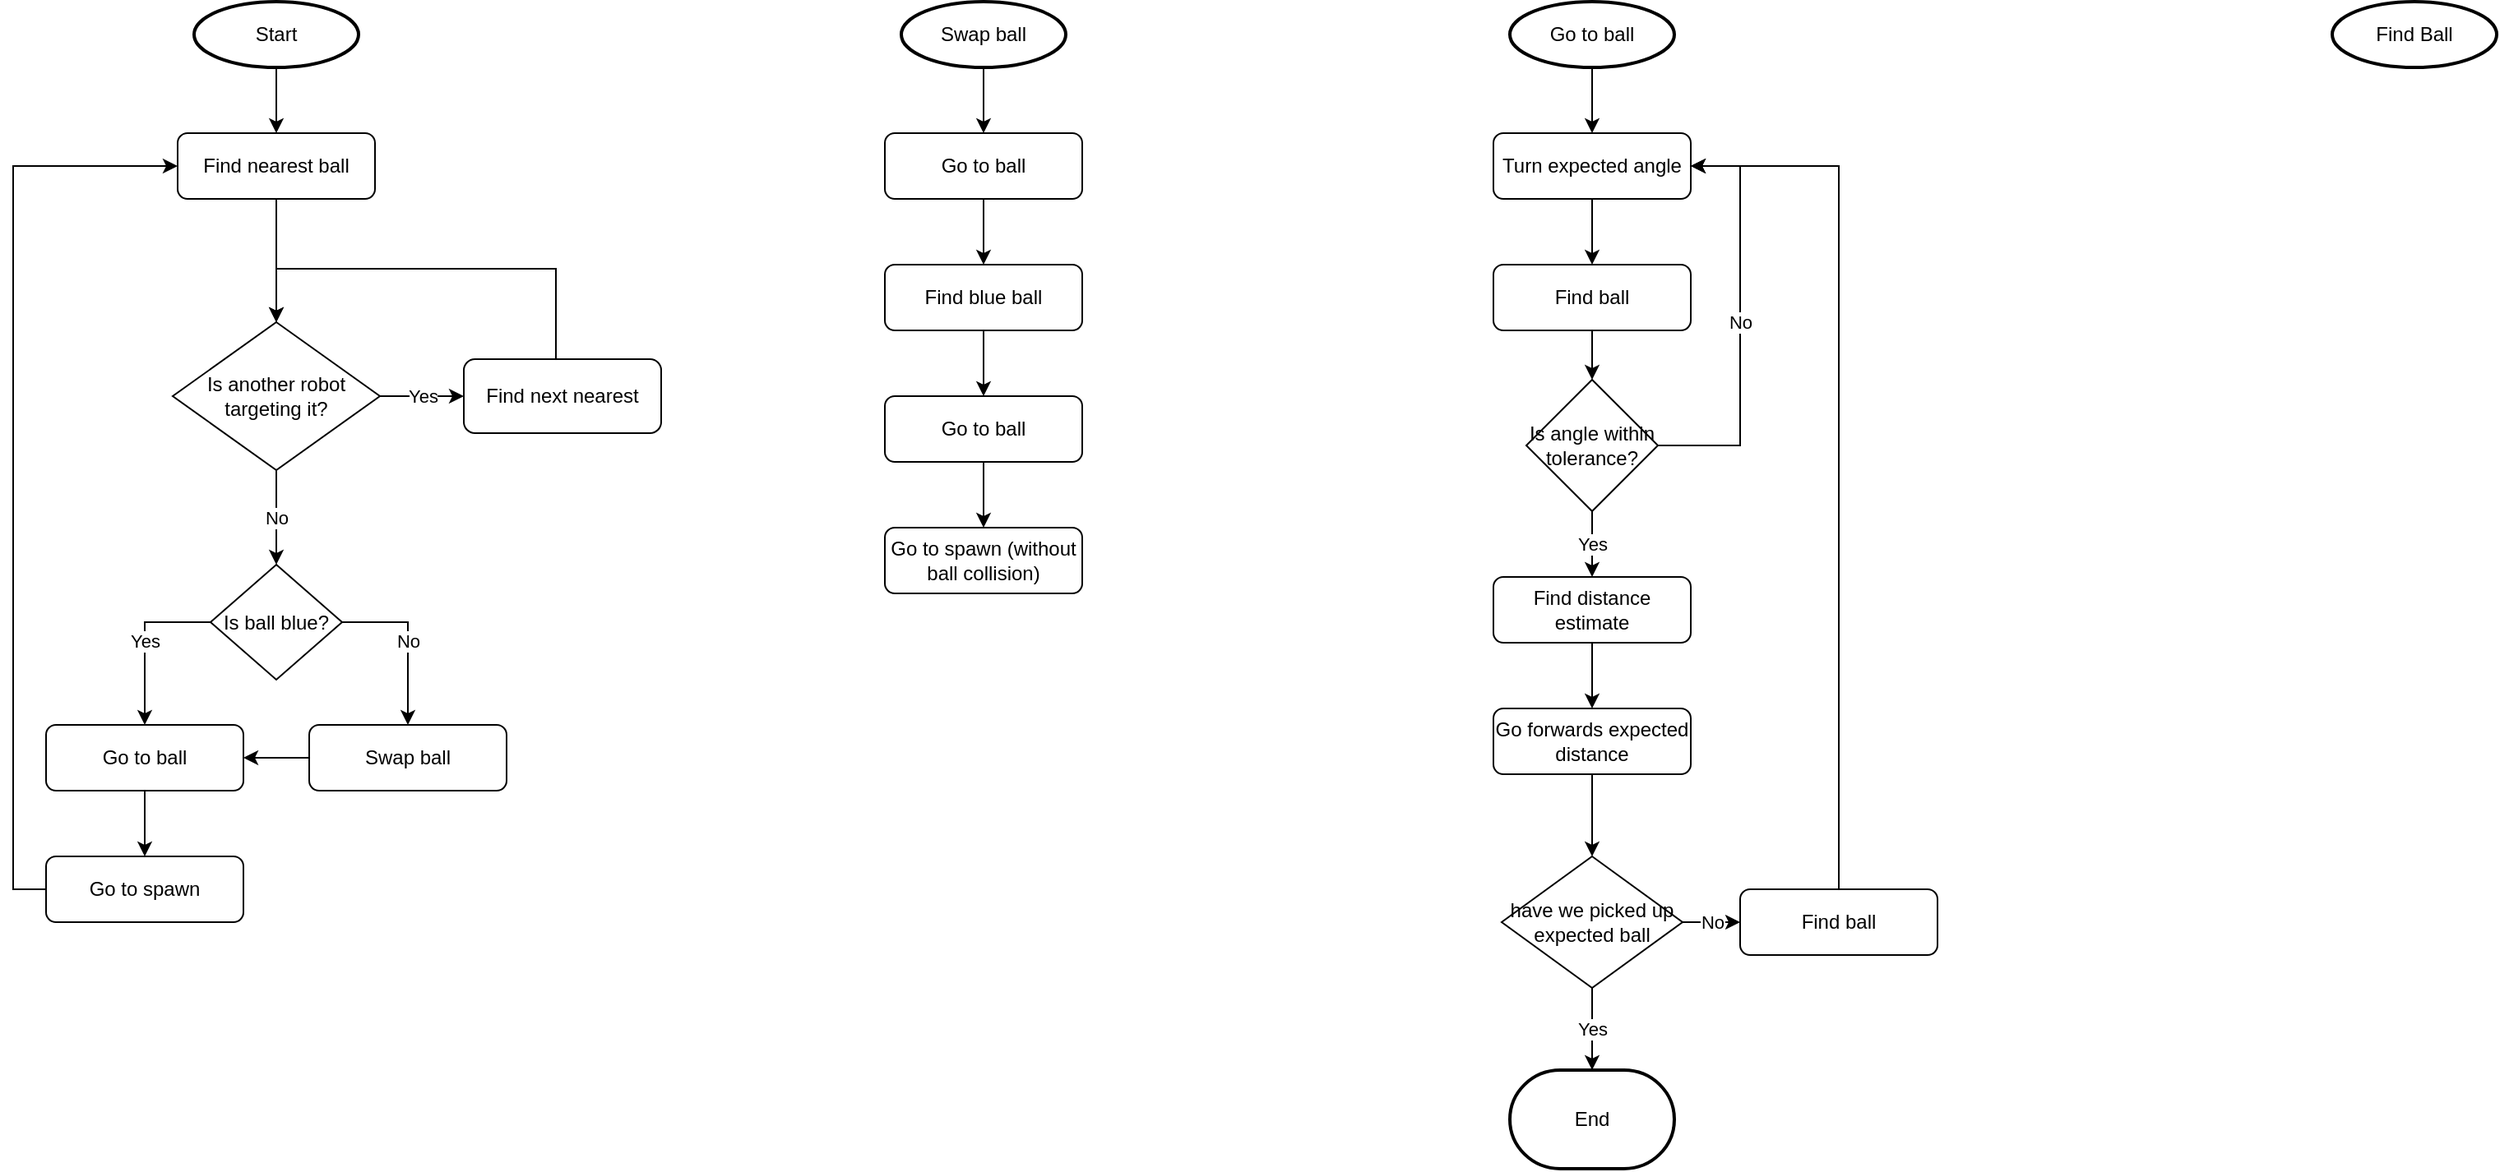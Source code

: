 <mxfile version="22.1.5" type="device">
  <diagram id="C5RBs43oDa-KdzZeNtuy" name="Page-1">
    <mxGraphModel dx="2004" dy="1106" grid="1" gridSize="10" guides="1" tooltips="1" connect="1" arrows="1" fold="1" page="1" pageScale="1" pageWidth="827" pageHeight="1169" math="0" shadow="0">
      <root>
        <mxCell id="WIyWlLk6GJQsqaUBKTNV-0" />
        <mxCell id="WIyWlLk6GJQsqaUBKTNV-1" parent="WIyWlLk6GJQsqaUBKTNV-0" />
        <mxCell id="GLT_qzx9ewXfkXnBj9v7-14" style="edgeStyle=orthogonalEdgeStyle;rounded=0;orthogonalLoop=1;jettySize=auto;html=1;" edge="1" parent="WIyWlLk6GJQsqaUBKTNV-1" source="WIyWlLk6GJQsqaUBKTNV-3" target="GLT_qzx9ewXfkXnBj9v7-7">
          <mxGeometry relative="1" as="geometry" />
        </mxCell>
        <mxCell id="WIyWlLk6GJQsqaUBKTNV-3" value="Find nearest ball" style="rounded=1;whiteSpace=wrap;html=1;fontSize=12;glass=0;strokeWidth=1;shadow=0;" parent="WIyWlLk6GJQsqaUBKTNV-1" vertex="1">
          <mxGeometry x="180" y="120" width="120" height="40" as="geometry" />
        </mxCell>
        <mxCell id="GLT_qzx9ewXfkXnBj9v7-11" value="Yes" style="edgeStyle=orthogonalEdgeStyle;rounded=0;orthogonalLoop=1;jettySize=auto;html=1;" edge="1" parent="WIyWlLk6GJQsqaUBKTNV-1" source="GLT_qzx9ewXfkXnBj9v7-7" target="GLT_qzx9ewXfkXnBj9v7-10">
          <mxGeometry relative="1" as="geometry" />
        </mxCell>
        <mxCell id="GLT_qzx9ewXfkXnBj9v7-13" value="&lt;div&gt;No&lt;/div&gt;" style="edgeStyle=orthogonalEdgeStyle;rounded=0;orthogonalLoop=1;jettySize=auto;html=1;" edge="1" parent="WIyWlLk6GJQsqaUBKTNV-1" source="GLT_qzx9ewXfkXnBj9v7-7" target="GLT_qzx9ewXfkXnBj9v7-9">
          <mxGeometry relative="1" as="geometry">
            <Array as="points">
              <mxPoint x="240" y="332.5" />
              <mxPoint x="240" y="332.5" />
            </Array>
          </mxGeometry>
        </mxCell>
        <mxCell id="GLT_qzx9ewXfkXnBj9v7-7" value="Is another robot targeting it?" style="rhombus;whiteSpace=wrap;html=1;" vertex="1" parent="WIyWlLk6GJQsqaUBKTNV-1">
          <mxGeometry x="177" y="235" width="126" height="90" as="geometry" />
        </mxCell>
        <mxCell id="GLT_qzx9ewXfkXnBj9v7-18" value="No" style="edgeStyle=orthogonalEdgeStyle;rounded=0;orthogonalLoop=1;jettySize=auto;html=1;" edge="1" parent="WIyWlLk6GJQsqaUBKTNV-1" source="GLT_qzx9ewXfkXnBj9v7-9" target="GLT_qzx9ewXfkXnBj9v7-17">
          <mxGeometry relative="1" as="geometry">
            <Array as="points">
              <mxPoint x="320" y="417.5" />
            </Array>
          </mxGeometry>
        </mxCell>
        <mxCell id="GLT_qzx9ewXfkXnBj9v7-19" value="Yes" style="edgeStyle=orthogonalEdgeStyle;rounded=0;orthogonalLoop=1;jettySize=auto;html=1;" edge="1" parent="WIyWlLk6GJQsqaUBKTNV-1" source="GLT_qzx9ewXfkXnBj9v7-9" target="GLT_qzx9ewXfkXnBj9v7-16">
          <mxGeometry relative="1" as="geometry">
            <Array as="points">
              <mxPoint x="160" y="417.5" />
            </Array>
          </mxGeometry>
        </mxCell>
        <mxCell id="GLT_qzx9ewXfkXnBj9v7-9" value="Is ball blue?" style="rhombus;whiteSpace=wrap;html=1;" vertex="1" parent="WIyWlLk6GJQsqaUBKTNV-1">
          <mxGeometry x="200" y="382.5" width="80" height="70" as="geometry" />
        </mxCell>
        <mxCell id="GLT_qzx9ewXfkXnBj9v7-42" style="edgeStyle=orthogonalEdgeStyle;rounded=0;orthogonalLoop=1;jettySize=auto;html=1;entryX=0.5;entryY=0;entryDx=0;entryDy=0;" edge="1" parent="WIyWlLk6GJQsqaUBKTNV-1" source="GLT_qzx9ewXfkXnBj9v7-10" target="GLT_qzx9ewXfkXnBj9v7-7">
          <mxGeometry relative="1" as="geometry">
            <Array as="points">
              <mxPoint x="410" y="202.5" />
              <mxPoint x="240" y="202.5" />
            </Array>
          </mxGeometry>
        </mxCell>
        <mxCell id="GLT_qzx9ewXfkXnBj9v7-10" value="Find next nearest" style="rounded=1;whiteSpace=wrap;html=1;" vertex="1" parent="WIyWlLk6GJQsqaUBKTNV-1">
          <mxGeometry x="354" y="257.5" width="120" height="45" as="geometry" />
        </mxCell>
        <mxCell id="GLT_qzx9ewXfkXnBj9v7-94" style="edgeStyle=orthogonalEdgeStyle;rounded=0;orthogonalLoop=1;jettySize=auto;html=1;entryX=0.5;entryY=0;entryDx=0;entryDy=0;" edge="1" parent="WIyWlLk6GJQsqaUBKTNV-1" source="GLT_qzx9ewXfkXnBj9v7-16" target="GLT_qzx9ewXfkXnBj9v7-43">
          <mxGeometry relative="1" as="geometry" />
        </mxCell>
        <mxCell id="GLT_qzx9ewXfkXnBj9v7-16" value="Go to ball" style="rounded=1;whiteSpace=wrap;html=1;" vertex="1" parent="WIyWlLk6GJQsqaUBKTNV-1">
          <mxGeometry x="100" y="480" width="120" height="40" as="geometry" />
        </mxCell>
        <mxCell id="GLT_qzx9ewXfkXnBj9v7-92" style="edgeStyle=orthogonalEdgeStyle;rounded=0;orthogonalLoop=1;jettySize=auto;html=1;" edge="1" parent="WIyWlLk6GJQsqaUBKTNV-1" source="GLT_qzx9ewXfkXnBj9v7-17" target="GLT_qzx9ewXfkXnBj9v7-16">
          <mxGeometry relative="1" as="geometry" />
        </mxCell>
        <mxCell id="GLT_qzx9ewXfkXnBj9v7-17" value="Swap ball" style="rounded=1;whiteSpace=wrap;html=1;" vertex="1" parent="WIyWlLk6GJQsqaUBKTNV-1">
          <mxGeometry x="260" y="480" width="120" height="40" as="geometry" />
        </mxCell>
        <mxCell id="GLT_qzx9ewXfkXnBj9v7-28" style="edgeStyle=orthogonalEdgeStyle;rounded=0;orthogonalLoop=1;jettySize=auto;html=1;" edge="1" parent="WIyWlLk6GJQsqaUBKTNV-1" source="GLT_qzx9ewXfkXnBj9v7-22" target="GLT_qzx9ewXfkXnBj9v7-25">
          <mxGeometry relative="1" as="geometry" />
        </mxCell>
        <mxCell id="GLT_qzx9ewXfkXnBj9v7-22" value="Swap ball" style="strokeWidth=2;html=1;shape=mxgraph.flowchart.start_2;whiteSpace=wrap;" vertex="1" parent="WIyWlLk6GJQsqaUBKTNV-1">
          <mxGeometry x="620" y="40" width="100" height="40" as="geometry" />
        </mxCell>
        <mxCell id="GLT_qzx9ewXfkXnBj9v7-24" style="edgeStyle=orthogonalEdgeStyle;rounded=0;orthogonalLoop=1;jettySize=auto;html=1;entryX=0.5;entryY=0;entryDx=0;entryDy=0;" edge="1" parent="WIyWlLk6GJQsqaUBKTNV-1" source="GLT_qzx9ewXfkXnBj9v7-23" target="WIyWlLk6GJQsqaUBKTNV-3">
          <mxGeometry relative="1" as="geometry" />
        </mxCell>
        <mxCell id="GLT_qzx9ewXfkXnBj9v7-23" value="Start" style="strokeWidth=2;html=1;shape=mxgraph.flowchart.start_2;whiteSpace=wrap;" vertex="1" parent="WIyWlLk6GJQsqaUBKTNV-1">
          <mxGeometry x="190" y="40" width="100" height="40" as="geometry" />
        </mxCell>
        <mxCell id="GLT_qzx9ewXfkXnBj9v7-30" style="edgeStyle=orthogonalEdgeStyle;rounded=0;orthogonalLoop=1;jettySize=auto;html=1;" edge="1" parent="WIyWlLk6GJQsqaUBKTNV-1" source="GLT_qzx9ewXfkXnBj9v7-25" target="GLT_qzx9ewXfkXnBj9v7-29">
          <mxGeometry relative="1" as="geometry" />
        </mxCell>
        <mxCell id="GLT_qzx9ewXfkXnBj9v7-25" value="Go to ball" style="rounded=1;whiteSpace=wrap;html=1;" vertex="1" parent="WIyWlLk6GJQsqaUBKTNV-1">
          <mxGeometry x="610" y="120" width="120" height="40" as="geometry" />
        </mxCell>
        <mxCell id="GLT_qzx9ewXfkXnBj9v7-38" style="edgeStyle=orthogonalEdgeStyle;rounded=0;orthogonalLoop=1;jettySize=auto;html=1;" edge="1" parent="WIyWlLk6GJQsqaUBKTNV-1" source="GLT_qzx9ewXfkXnBj9v7-29" target="GLT_qzx9ewXfkXnBj9v7-37">
          <mxGeometry relative="1" as="geometry" />
        </mxCell>
        <mxCell id="GLT_qzx9ewXfkXnBj9v7-29" value="Find blue ball" style="rounded=1;whiteSpace=wrap;html=1;fontSize=12;glass=0;strokeWidth=1;shadow=0;" vertex="1" parent="WIyWlLk6GJQsqaUBKTNV-1">
          <mxGeometry x="610" y="200" width="120" height="40" as="geometry" />
        </mxCell>
        <mxCell id="GLT_qzx9ewXfkXnBj9v7-40" style="edgeStyle=orthogonalEdgeStyle;rounded=0;orthogonalLoop=1;jettySize=auto;html=1;" edge="1" parent="WIyWlLk6GJQsqaUBKTNV-1" source="GLT_qzx9ewXfkXnBj9v7-37" target="GLT_qzx9ewXfkXnBj9v7-39">
          <mxGeometry relative="1" as="geometry" />
        </mxCell>
        <mxCell id="GLT_qzx9ewXfkXnBj9v7-37" value="Go to ball" style="rounded=1;whiteSpace=wrap;html=1;fontSize=12;glass=0;strokeWidth=1;shadow=0;" vertex="1" parent="WIyWlLk6GJQsqaUBKTNV-1">
          <mxGeometry x="610" y="280" width="120" height="40" as="geometry" />
        </mxCell>
        <mxCell id="GLT_qzx9ewXfkXnBj9v7-39" value="Go to spawn (without ball collision)" style="rounded=1;whiteSpace=wrap;html=1;fontSize=12;glass=0;strokeWidth=1;shadow=0;" vertex="1" parent="WIyWlLk6GJQsqaUBKTNV-1">
          <mxGeometry x="610" y="360" width="120" height="40" as="geometry" />
        </mxCell>
        <mxCell id="GLT_qzx9ewXfkXnBj9v7-93" style="edgeStyle=orthogonalEdgeStyle;rounded=0;orthogonalLoop=1;jettySize=auto;html=1;entryX=0;entryY=0.5;entryDx=0;entryDy=0;" edge="1" parent="WIyWlLk6GJQsqaUBKTNV-1" source="GLT_qzx9ewXfkXnBj9v7-43" target="WIyWlLk6GJQsqaUBKTNV-3">
          <mxGeometry relative="1" as="geometry">
            <Array as="points">
              <mxPoint x="80" y="580" />
              <mxPoint x="80" y="140" />
            </Array>
          </mxGeometry>
        </mxCell>
        <mxCell id="GLT_qzx9ewXfkXnBj9v7-43" value="Go to spawn" style="rounded=1;whiteSpace=wrap;html=1;fontSize=12;glass=0;strokeWidth=1;shadow=0;" vertex="1" parent="WIyWlLk6GJQsqaUBKTNV-1">
          <mxGeometry x="100" y="560" width="120" height="40" as="geometry" />
        </mxCell>
        <mxCell id="GLT_qzx9ewXfkXnBj9v7-95" style="edgeStyle=orthogonalEdgeStyle;rounded=0;orthogonalLoop=1;jettySize=auto;html=1;" edge="1" parent="WIyWlLk6GJQsqaUBKTNV-1" source="GLT_qzx9ewXfkXnBj9v7-54" target="GLT_qzx9ewXfkXnBj9v7-56">
          <mxGeometry relative="1" as="geometry" />
        </mxCell>
        <mxCell id="GLT_qzx9ewXfkXnBj9v7-54" value="Go to ball" style="strokeWidth=2;html=1;shape=mxgraph.flowchart.start_2;whiteSpace=wrap;" vertex="1" parent="WIyWlLk6GJQsqaUBKTNV-1">
          <mxGeometry x="990" y="40" width="100" height="40" as="geometry" />
        </mxCell>
        <mxCell id="GLT_qzx9ewXfkXnBj9v7-80" style="edgeStyle=orthogonalEdgeStyle;rounded=0;orthogonalLoop=1;jettySize=auto;html=1;entryX=0.5;entryY=0;entryDx=0;entryDy=0;" edge="1" parent="WIyWlLk6GJQsqaUBKTNV-1" source="GLT_qzx9ewXfkXnBj9v7-56" target="GLT_qzx9ewXfkXnBj9v7-79">
          <mxGeometry relative="1" as="geometry" />
        </mxCell>
        <mxCell id="GLT_qzx9ewXfkXnBj9v7-56" value="Turn expected angle" style="rounded=1;whiteSpace=wrap;html=1;fontSize=12;glass=0;strokeWidth=1;shadow=0;" vertex="1" parent="WIyWlLk6GJQsqaUBKTNV-1">
          <mxGeometry x="980" y="120" width="120" height="40" as="geometry" />
        </mxCell>
        <mxCell id="GLT_qzx9ewXfkXnBj9v7-65" value="End" style="strokeWidth=2;html=1;shape=mxgraph.flowchart.terminator;whiteSpace=wrap;" vertex="1" parent="WIyWlLk6GJQsqaUBKTNV-1">
          <mxGeometry x="990" y="690" width="100" height="60" as="geometry" />
        </mxCell>
        <mxCell id="GLT_qzx9ewXfkXnBj9v7-73" value="No" style="edgeStyle=orthogonalEdgeStyle;rounded=0;orthogonalLoop=1;jettySize=auto;html=1;entryX=1;entryY=0.5;entryDx=0;entryDy=0;" edge="1" parent="WIyWlLk6GJQsqaUBKTNV-1" source="GLT_qzx9ewXfkXnBj9v7-72" target="GLT_qzx9ewXfkXnBj9v7-56">
          <mxGeometry relative="1" as="geometry">
            <Array as="points">
              <mxPoint x="1130" y="310" />
              <mxPoint x="1130" y="140" />
            </Array>
          </mxGeometry>
        </mxCell>
        <mxCell id="GLT_qzx9ewXfkXnBj9v7-76" value="Yes" style="edgeStyle=orthogonalEdgeStyle;rounded=0;orthogonalLoop=1;jettySize=auto;html=1;" edge="1" parent="WIyWlLk6GJQsqaUBKTNV-1" source="GLT_qzx9ewXfkXnBj9v7-72" target="GLT_qzx9ewXfkXnBj9v7-75">
          <mxGeometry relative="1" as="geometry" />
        </mxCell>
        <mxCell id="GLT_qzx9ewXfkXnBj9v7-72" value="Is angle within tolerance?" style="rhombus;whiteSpace=wrap;html=1;" vertex="1" parent="WIyWlLk6GJQsqaUBKTNV-1">
          <mxGeometry x="1000" y="270" width="80" height="80" as="geometry" />
        </mxCell>
        <mxCell id="GLT_qzx9ewXfkXnBj9v7-78" style="edgeStyle=orthogonalEdgeStyle;rounded=0;orthogonalLoop=1;jettySize=auto;html=1;" edge="1" parent="WIyWlLk6GJQsqaUBKTNV-1" source="GLT_qzx9ewXfkXnBj9v7-75" target="GLT_qzx9ewXfkXnBj9v7-77">
          <mxGeometry relative="1" as="geometry" />
        </mxCell>
        <mxCell id="GLT_qzx9ewXfkXnBj9v7-75" value="Find distance estimate" style="rounded=1;whiteSpace=wrap;html=1;fontSize=12;glass=0;strokeWidth=1;shadow=0;" vertex="1" parent="WIyWlLk6GJQsqaUBKTNV-1">
          <mxGeometry x="980" y="390" width="120" height="40" as="geometry" />
        </mxCell>
        <mxCell id="GLT_qzx9ewXfkXnBj9v7-87" style="edgeStyle=orthogonalEdgeStyle;rounded=0;orthogonalLoop=1;jettySize=auto;html=1;" edge="1" parent="WIyWlLk6GJQsqaUBKTNV-1" source="GLT_qzx9ewXfkXnBj9v7-77" target="GLT_qzx9ewXfkXnBj9v7-82">
          <mxGeometry relative="1" as="geometry" />
        </mxCell>
        <mxCell id="GLT_qzx9ewXfkXnBj9v7-77" value="Go forwards expected distance" style="rounded=1;whiteSpace=wrap;html=1;fontSize=12;glass=0;strokeWidth=1;shadow=0;" vertex="1" parent="WIyWlLk6GJQsqaUBKTNV-1">
          <mxGeometry x="980" y="470" width="120" height="40" as="geometry" />
        </mxCell>
        <mxCell id="GLT_qzx9ewXfkXnBj9v7-81" style="edgeStyle=orthogonalEdgeStyle;rounded=0;orthogonalLoop=1;jettySize=auto;html=1;" edge="1" parent="WIyWlLk6GJQsqaUBKTNV-1" source="GLT_qzx9ewXfkXnBj9v7-79" target="GLT_qzx9ewXfkXnBj9v7-72">
          <mxGeometry relative="1" as="geometry" />
        </mxCell>
        <mxCell id="GLT_qzx9ewXfkXnBj9v7-79" value="Find ball" style="rounded=1;whiteSpace=wrap;html=1;fontSize=12;glass=0;strokeWidth=1;shadow=0;" vertex="1" parent="WIyWlLk6GJQsqaUBKTNV-1">
          <mxGeometry x="980" y="200" width="120" height="40" as="geometry" />
        </mxCell>
        <mxCell id="GLT_qzx9ewXfkXnBj9v7-84" value="No" style="edgeStyle=orthogonalEdgeStyle;rounded=0;orthogonalLoop=1;jettySize=auto;html=1;" edge="1" parent="WIyWlLk6GJQsqaUBKTNV-1" source="GLT_qzx9ewXfkXnBj9v7-82" target="GLT_qzx9ewXfkXnBj9v7-83">
          <mxGeometry relative="1" as="geometry" />
        </mxCell>
        <mxCell id="GLT_qzx9ewXfkXnBj9v7-96" value="Yes" style="edgeStyle=orthogonalEdgeStyle;rounded=0;orthogonalLoop=1;jettySize=auto;html=1;" edge="1" parent="WIyWlLk6GJQsqaUBKTNV-1" source="GLT_qzx9ewXfkXnBj9v7-82" target="GLT_qzx9ewXfkXnBj9v7-65">
          <mxGeometry relative="1" as="geometry" />
        </mxCell>
        <mxCell id="GLT_qzx9ewXfkXnBj9v7-82" value="have we picked up expected ball" style="rhombus;whiteSpace=wrap;html=1;" vertex="1" parent="WIyWlLk6GJQsqaUBKTNV-1">
          <mxGeometry x="985" y="560" width="110" height="80" as="geometry" />
        </mxCell>
        <mxCell id="GLT_qzx9ewXfkXnBj9v7-85" style="edgeStyle=orthogonalEdgeStyle;rounded=0;orthogonalLoop=1;jettySize=auto;html=1;entryX=1;entryY=0.5;entryDx=0;entryDy=0;" edge="1" parent="WIyWlLk6GJQsqaUBKTNV-1" source="GLT_qzx9ewXfkXnBj9v7-83" target="GLT_qzx9ewXfkXnBj9v7-56">
          <mxGeometry relative="1" as="geometry">
            <Array as="points">
              <mxPoint x="1190" y="140" />
            </Array>
          </mxGeometry>
        </mxCell>
        <mxCell id="GLT_qzx9ewXfkXnBj9v7-83" value="Find ball" style="rounded=1;whiteSpace=wrap;html=1;fontSize=12;glass=0;strokeWidth=1;shadow=0;" vertex="1" parent="WIyWlLk6GJQsqaUBKTNV-1">
          <mxGeometry x="1130" y="580" width="120" height="40" as="geometry" />
        </mxCell>
        <mxCell id="GLT_qzx9ewXfkXnBj9v7-91" value="Find Ball" style="strokeWidth=2;html=1;shape=mxgraph.flowchart.start_2;whiteSpace=wrap;" vertex="1" parent="WIyWlLk6GJQsqaUBKTNV-1">
          <mxGeometry x="1490" y="40" width="100" height="40" as="geometry" />
        </mxCell>
      </root>
    </mxGraphModel>
  </diagram>
</mxfile>
